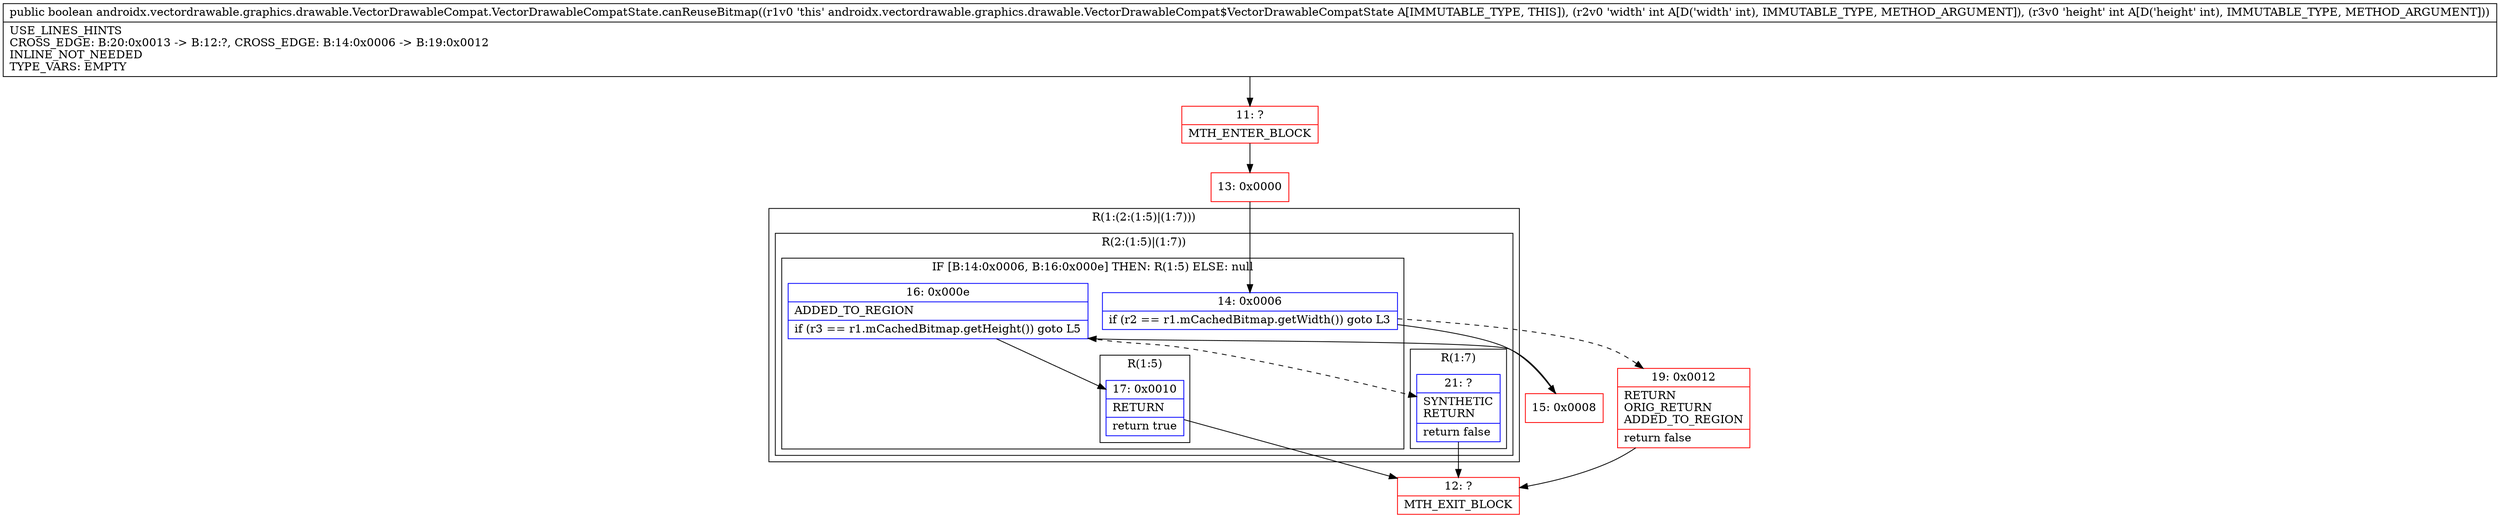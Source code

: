 digraph "CFG forandroidx.vectordrawable.graphics.drawable.VectorDrawableCompat.VectorDrawableCompatState.canReuseBitmap(II)Z" {
subgraph cluster_Region_1287151828 {
label = "R(1:(2:(1:5)|(1:7)))";
node [shape=record,color=blue];
subgraph cluster_Region_837841318 {
label = "R(2:(1:5)|(1:7))";
node [shape=record,color=blue];
subgraph cluster_IfRegion_1911383546 {
label = "IF [B:14:0x0006, B:16:0x000e] THEN: R(1:5) ELSE: null";
node [shape=record,color=blue];
Node_14 [shape=record,label="{14\:\ 0x0006|if (r2 == r1.mCachedBitmap.getWidth()) goto L3\l}"];
Node_16 [shape=record,label="{16\:\ 0x000e|ADDED_TO_REGION\l|if (r3 == r1.mCachedBitmap.getHeight()) goto L5\l}"];
subgraph cluster_Region_1551840462 {
label = "R(1:5)";
node [shape=record,color=blue];
Node_17 [shape=record,label="{17\:\ 0x0010|RETURN\l|return true\l}"];
}
}
subgraph cluster_Region_1397637461 {
label = "R(1:7)";
node [shape=record,color=blue];
Node_21 [shape=record,label="{21\:\ ?|SYNTHETIC\lRETURN\l|return false\l}"];
}
}
}
Node_11 [shape=record,color=red,label="{11\:\ ?|MTH_ENTER_BLOCK\l}"];
Node_13 [shape=record,color=red,label="{13\:\ 0x0000}"];
Node_15 [shape=record,color=red,label="{15\:\ 0x0008}"];
Node_12 [shape=record,color=red,label="{12\:\ ?|MTH_EXIT_BLOCK\l}"];
Node_19 [shape=record,color=red,label="{19\:\ 0x0012|RETURN\lORIG_RETURN\lADDED_TO_REGION\l|return false\l}"];
MethodNode[shape=record,label="{public boolean androidx.vectordrawable.graphics.drawable.VectorDrawableCompat.VectorDrawableCompatState.canReuseBitmap((r1v0 'this' androidx.vectordrawable.graphics.drawable.VectorDrawableCompat$VectorDrawableCompatState A[IMMUTABLE_TYPE, THIS]), (r2v0 'width' int A[D('width' int), IMMUTABLE_TYPE, METHOD_ARGUMENT]), (r3v0 'height' int A[D('height' int), IMMUTABLE_TYPE, METHOD_ARGUMENT]))  | USE_LINES_HINTS\lCROSS_EDGE: B:20:0x0013 \-\> B:12:?, CROSS_EDGE: B:14:0x0006 \-\> B:19:0x0012\lINLINE_NOT_NEEDED\lTYPE_VARS: EMPTY\l}"];
MethodNode -> Node_11;Node_14 -> Node_15;
Node_14 -> Node_19[style=dashed];
Node_16 -> Node_17;
Node_16 -> Node_21[style=dashed];
Node_17 -> Node_12;
Node_21 -> Node_12;
Node_11 -> Node_13;
Node_13 -> Node_14;
Node_15 -> Node_16;
Node_19 -> Node_12;
}


